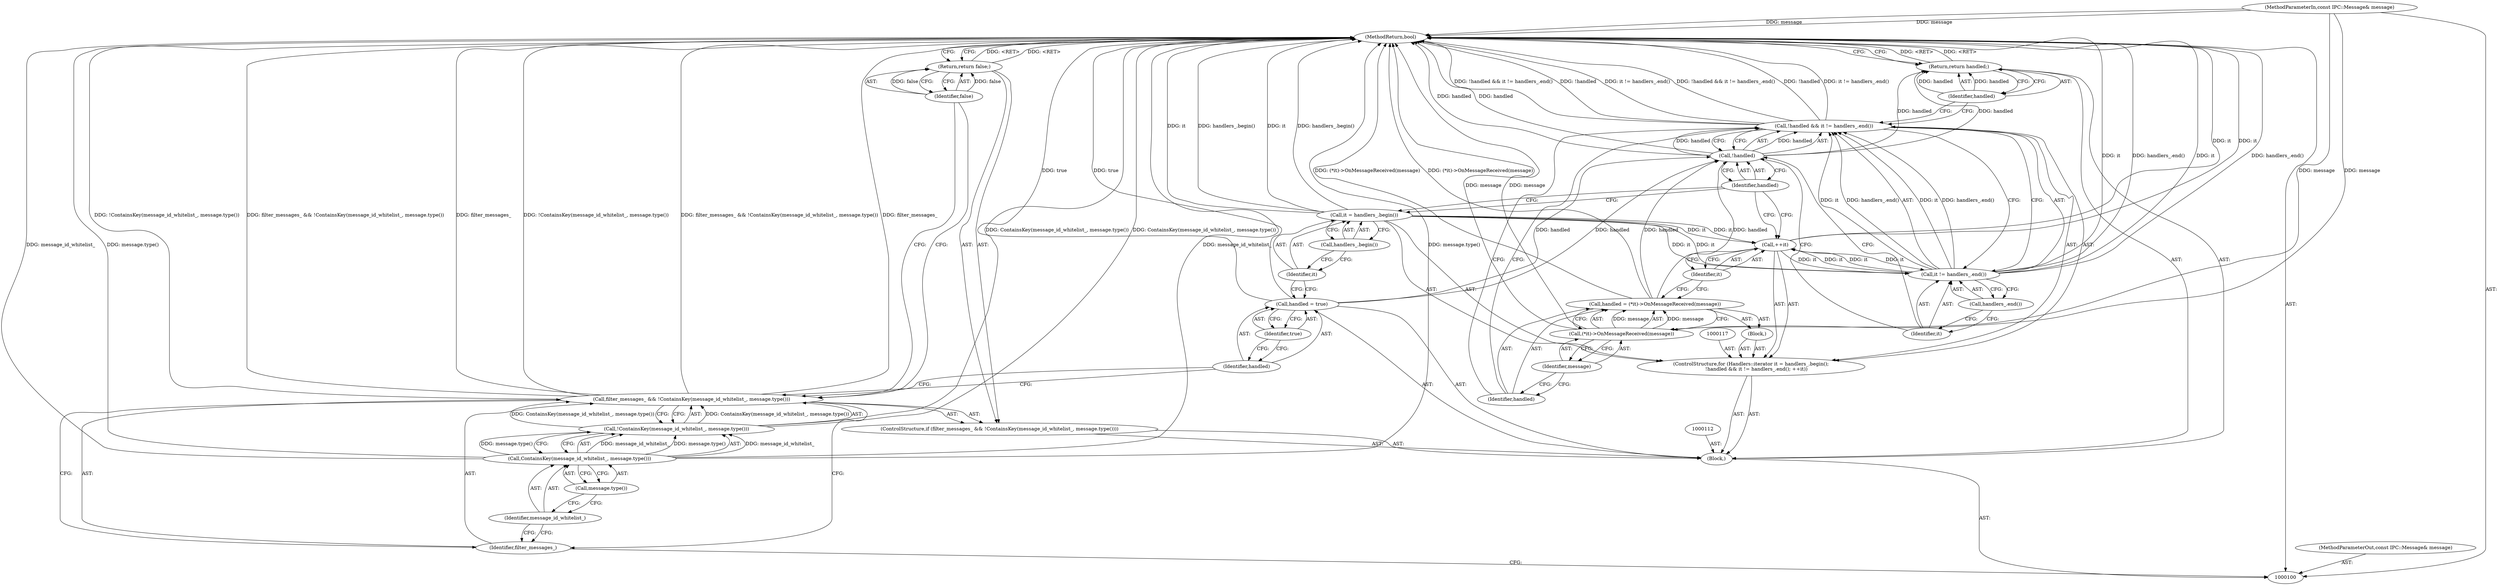 digraph "0_Chrome_23cbfc1d685fa7389e88588584e02786820d4d26_3" {
"1000136" [label="(MethodReturn,bool)"];
"1000102" [label="(Block,)"];
"1000101" [label="(MethodParameterIn,const IPC::Message& message)"];
"1000184" [label="(MethodParameterOut,const IPC::Message& message)"];
"1000103" [label="(ControlStructure,if (filter_messages_ && !ContainsKey(message_id_whitelist_, message.type())))"];
"1000106" [label="(Call,!ContainsKey(message_id_whitelist_, message.type()))"];
"1000107" [label="(Call,ContainsKey(message_id_whitelist_, message.type()))"];
"1000108" [label="(Identifier,message_id_whitelist_)"];
"1000104" [label="(Call,filter_messages_ && !ContainsKey(message_id_whitelist_, message.type()))"];
"1000105" [label="(Identifier,filter_messages_)"];
"1000109" [label="(Call,message.type())"];
"1000116" [label="(ControlStructure,for (Handlers::iterator it = handlers_.begin();\n       !handled && it != handlers_.end(); ++it))"];
"1000118" [label="(Call,it = handlers_.begin())"];
"1000119" [label="(Identifier,it)"];
"1000120" [label="(Call,handlers_.begin())"];
"1000124" [label="(Call,it != handlers_.end())"];
"1000125" [label="(Identifier,it)"];
"1000126" [label="(Call,handlers_.end())"];
"1000127" [label="(Call,++it)"];
"1000128" [label="(Identifier,it)"];
"1000129" [label="(Block,)"];
"1000121" [label="(Call,!handled && it != handlers_.end())"];
"1000122" [label="(Call,!handled)"];
"1000123" [label="(Identifier,handled)"];
"1000132" [label="(Call,(*it)->OnMessageReceived(message))"];
"1000133" [label="(Identifier,message)"];
"1000130" [label="(Call,handled = (*it)->OnMessageReceived(message))"];
"1000131" [label="(Identifier,handled)"];
"1000111" [label="(Identifier,false)"];
"1000110" [label="(Return,return false;)"];
"1000134" [label="(Return,return handled;)"];
"1000135" [label="(Identifier,handled)"];
"1000115" [label="(Identifier,true)"];
"1000113" [label="(Call,handled = true)"];
"1000114" [label="(Identifier,handled)"];
"1000136" -> "1000100"  [label="AST: "];
"1000136" -> "1000110"  [label="CFG: "];
"1000136" -> "1000134"  [label="CFG: "];
"1000124" -> "1000136"  [label="DDG: it"];
"1000124" -> "1000136"  [label="DDG: handlers_.end()"];
"1000107" -> "1000136"  [label="DDG: message_id_whitelist_"];
"1000107" -> "1000136"  [label="DDG: message.type()"];
"1000106" -> "1000136"  [label="DDG: ContainsKey(message_id_whitelist_, message.type())"];
"1000104" -> "1000136"  [label="DDG: filter_messages_ && !ContainsKey(message_id_whitelist_, message.type())"];
"1000104" -> "1000136"  [label="DDG: filter_messages_"];
"1000104" -> "1000136"  [label="DDG: !ContainsKey(message_id_whitelist_, message.type())"];
"1000132" -> "1000136"  [label="DDG: message"];
"1000121" -> "1000136"  [label="DDG: !handled"];
"1000121" -> "1000136"  [label="DDG: it != handlers_.end()"];
"1000121" -> "1000136"  [label="DDG: !handled && it != handlers_.end()"];
"1000127" -> "1000136"  [label="DDG: it"];
"1000118" -> "1000136"  [label="DDG: it"];
"1000118" -> "1000136"  [label="DDG: handlers_.begin()"];
"1000122" -> "1000136"  [label="DDG: handled"];
"1000130" -> "1000136"  [label="DDG: (*it)->OnMessageReceived(message)"];
"1000113" -> "1000136"  [label="DDG: true"];
"1000101" -> "1000136"  [label="DDG: message"];
"1000110" -> "1000136"  [label="DDG: <RET>"];
"1000134" -> "1000136"  [label="DDG: <RET>"];
"1000102" -> "1000100"  [label="AST: "];
"1000103" -> "1000102"  [label="AST: "];
"1000112" -> "1000102"  [label="AST: "];
"1000113" -> "1000102"  [label="AST: "];
"1000116" -> "1000102"  [label="AST: "];
"1000134" -> "1000102"  [label="AST: "];
"1000101" -> "1000100"  [label="AST: "];
"1000101" -> "1000136"  [label="DDG: message"];
"1000101" -> "1000132"  [label="DDG: message"];
"1000184" -> "1000100"  [label="AST: "];
"1000103" -> "1000102"  [label="AST: "];
"1000104" -> "1000103"  [label="AST: "];
"1000110" -> "1000103"  [label="AST: "];
"1000106" -> "1000104"  [label="AST: "];
"1000106" -> "1000107"  [label="CFG: "];
"1000107" -> "1000106"  [label="AST: "];
"1000104" -> "1000106"  [label="CFG: "];
"1000106" -> "1000136"  [label="DDG: ContainsKey(message_id_whitelist_, message.type())"];
"1000106" -> "1000104"  [label="DDG: ContainsKey(message_id_whitelist_, message.type())"];
"1000107" -> "1000106"  [label="DDG: message_id_whitelist_"];
"1000107" -> "1000106"  [label="DDG: message.type()"];
"1000107" -> "1000106"  [label="AST: "];
"1000107" -> "1000109"  [label="CFG: "];
"1000108" -> "1000107"  [label="AST: "];
"1000109" -> "1000107"  [label="AST: "];
"1000106" -> "1000107"  [label="CFG: "];
"1000107" -> "1000136"  [label="DDG: message_id_whitelist_"];
"1000107" -> "1000136"  [label="DDG: message.type()"];
"1000107" -> "1000106"  [label="DDG: message_id_whitelist_"];
"1000107" -> "1000106"  [label="DDG: message.type()"];
"1000108" -> "1000107"  [label="AST: "];
"1000108" -> "1000105"  [label="CFG: "];
"1000109" -> "1000108"  [label="CFG: "];
"1000104" -> "1000103"  [label="AST: "];
"1000104" -> "1000105"  [label="CFG: "];
"1000104" -> "1000106"  [label="CFG: "];
"1000105" -> "1000104"  [label="AST: "];
"1000106" -> "1000104"  [label="AST: "];
"1000111" -> "1000104"  [label="CFG: "];
"1000114" -> "1000104"  [label="CFG: "];
"1000104" -> "1000136"  [label="DDG: filter_messages_ && !ContainsKey(message_id_whitelist_, message.type())"];
"1000104" -> "1000136"  [label="DDG: filter_messages_"];
"1000104" -> "1000136"  [label="DDG: !ContainsKey(message_id_whitelist_, message.type())"];
"1000106" -> "1000104"  [label="DDG: ContainsKey(message_id_whitelist_, message.type())"];
"1000105" -> "1000104"  [label="AST: "];
"1000105" -> "1000100"  [label="CFG: "];
"1000108" -> "1000105"  [label="CFG: "];
"1000104" -> "1000105"  [label="CFG: "];
"1000109" -> "1000107"  [label="AST: "];
"1000109" -> "1000108"  [label="CFG: "];
"1000107" -> "1000109"  [label="CFG: "];
"1000116" -> "1000102"  [label="AST: "];
"1000117" -> "1000116"  [label="AST: "];
"1000118" -> "1000116"  [label="AST: "];
"1000121" -> "1000116"  [label="AST: "];
"1000127" -> "1000116"  [label="AST: "];
"1000129" -> "1000116"  [label="AST: "];
"1000118" -> "1000116"  [label="AST: "];
"1000118" -> "1000120"  [label="CFG: "];
"1000119" -> "1000118"  [label="AST: "];
"1000120" -> "1000118"  [label="AST: "];
"1000123" -> "1000118"  [label="CFG: "];
"1000118" -> "1000136"  [label="DDG: it"];
"1000118" -> "1000136"  [label="DDG: handlers_.begin()"];
"1000118" -> "1000124"  [label="DDG: it"];
"1000118" -> "1000127"  [label="DDG: it"];
"1000119" -> "1000118"  [label="AST: "];
"1000119" -> "1000113"  [label="CFG: "];
"1000120" -> "1000119"  [label="CFG: "];
"1000120" -> "1000118"  [label="AST: "];
"1000120" -> "1000119"  [label="CFG: "];
"1000118" -> "1000120"  [label="CFG: "];
"1000124" -> "1000121"  [label="AST: "];
"1000124" -> "1000126"  [label="CFG: "];
"1000125" -> "1000124"  [label="AST: "];
"1000126" -> "1000124"  [label="AST: "];
"1000121" -> "1000124"  [label="CFG: "];
"1000124" -> "1000136"  [label="DDG: it"];
"1000124" -> "1000136"  [label="DDG: handlers_.end()"];
"1000124" -> "1000121"  [label="DDG: it"];
"1000124" -> "1000121"  [label="DDG: handlers_.end()"];
"1000127" -> "1000124"  [label="DDG: it"];
"1000118" -> "1000124"  [label="DDG: it"];
"1000124" -> "1000127"  [label="DDG: it"];
"1000125" -> "1000124"  [label="AST: "];
"1000125" -> "1000122"  [label="CFG: "];
"1000126" -> "1000125"  [label="CFG: "];
"1000126" -> "1000124"  [label="AST: "];
"1000126" -> "1000125"  [label="CFG: "];
"1000124" -> "1000126"  [label="CFG: "];
"1000127" -> "1000116"  [label="AST: "];
"1000127" -> "1000128"  [label="CFG: "];
"1000128" -> "1000127"  [label="AST: "];
"1000123" -> "1000127"  [label="CFG: "];
"1000127" -> "1000136"  [label="DDG: it"];
"1000127" -> "1000124"  [label="DDG: it"];
"1000124" -> "1000127"  [label="DDG: it"];
"1000118" -> "1000127"  [label="DDG: it"];
"1000128" -> "1000127"  [label="AST: "];
"1000128" -> "1000130"  [label="CFG: "];
"1000127" -> "1000128"  [label="CFG: "];
"1000129" -> "1000116"  [label="AST: "];
"1000130" -> "1000129"  [label="AST: "];
"1000121" -> "1000116"  [label="AST: "];
"1000121" -> "1000122"  [label="CFG: "];
"1000121" -> "1000124"  [label="CFG: "];
"1000122" -> "1000121"  [label="AST: "];
"1000124" -> "1000121"  [label="AST: "];
"1000131" -> "1000121"  [label="CFG: "];
"1000135" -> "1000121"  [label="CFG: "];
"1000121" -> "1000136"  [label="DDG: !handled"];
"1000121" -> "1000136"  [label="DDG: it != handlers_.end()"];
"1000121" -> "1000136"  [label="DDG: !handled && it != handlers_.end()"];
"1000122" -> "1000121"  [label="DDG: handled"];
"1000124" -> "1000121"  [label="DDG: it"];
"1000124" -> "1000121"  [label="DDG: handlers_.end()"];
"1000122" -> "1000121"  [label="AST: "];
"1000122" -> "1000123"  [label="CFG: "];
"1000123" -> "1000122"  [label="AST: "];
"1000125" -> "1000122"  [label="CFG: "];
"1000121" -> "1000122"  [label="CFG: "];
"1000122" -> "1000136"  [label="DDG: handled"];
"1000122" -> "1000121"  [label="DDG: handled"];
"1000113" -> "1000122"  [label="DDG: handled"];
"1000130" -> "1000122"  [label="DDG: handled"];
"1000122" -> "1000134"  [label="DDG: handled"];
"1000123" -> "1000122"  [label="AST: "];
"1000123" -> "1000118"  [label="CFG: "];
"1000123" -> "1000127"  [label="CFG: "];
"1000122" -> "1000123"  [label="CFG: "];
"1000132" -> "1000130"  [label="AST: "];
"1000132" -> "1000133"  [label="CFG: "];
"1000133" -> "1000132"  [label="AST: "];
"1000130" -> "1000132"  [label="CFG: "];
"1000132" -> "1000136"  [label="DDG: message"];
"1000132" -> "1000130"  [label="DDG: message"];
"1000101" -> "1000132"  [label="DDG: message"];
"1000133" -> "1000132"  [label="AST: "];
"1000133" -> "1000131"  [label="CFG: "];
"1000132" -> "1000133"  [label="CFG: "];
"1000130" -> "1000129"  [label="AST: "];
"1000130" -> "1000132"  [label="CFG: "];
"1000131" -> "1000130"  [label="AST: "];
"1000132" -> "1000130"  [label="AST: "];
"1000128" -> "1000130"  [label="CFG: "];
"1000130" -> "1000136"  [label="DDG: (*it)->OnMessageReceived(message)"];
"1000130" -> "1000122"  [label="DDG: handled"];
"1000132" -> "1000130"  [label="DDG: message"];
"1000131" -> "1000130"  [label="AST: "];
"1000131" -> "1000121"  [label="CFG: "];
"1000133" -> "1000131"  [label="CFG: "];
"1000111" -> "1000110"  [label="AST: "];
"1000111" -> "1000104"  [label="CFG: "];
"1000110" -> "1000111"  [label="CFG: "];
"1000111" -> "1000110"  [label="DDG: false"];
"1000110" -> "1000103"  [label="AST: "];
"1000110" -> "1000111"  [label="CFG: "];
"1000111" -> "1000110"  [label="AST: "];
"1000136" -> "1000110"  [label="CFG: "];
"1000110" -> "1000136"  [label="DDG: <RET>"];
"1000111" -> "1000110"  [label="DDG: false"];
"1000134" -> "1000102"  [label="AST: "];
"1000134" -> "1000135"  [label="CFG: "];
"1000135" -> "1000134"  [label="AST: "];
"1000136" -> "1000134"  [label="CFG: "];
"1000134" -> "1000136"  [label="DDG: <RET>"];
"1000135" -> "1000134"  [label="DDG: handled"];
"1000122" -> "1000134"  [label="DDG: handled"];
"1000135" -> "1000134"  [label="AST: "];
"1000135" -> "1000121"  [label="CFG: "];
"1000134" -> "1000135"  [label="CFG: "];
"1000135" -> "1000134"  [label="DDG: handled"];
"1000115" -> "1000113"  [label="AST: "];
"1000115" -> "1000114"  [label="CFG: "];
"1000113" -> "1000115"  [label="CFG: "];
"1000113" -> "1000102"  [label="AST: "];
"1000113" -> "1000115"  [label="CFG: "];
"1000114" -> "1000113"  [label="AST: "];
"1000115" -> "1000113"  [label="AST: "];
"1000119" -> "1000113"  [label="CFG: "];
"1000113" -> "1000136"  [label="DDG: true"];
"1000113" -> "1000122"  [label="DDG: handled"];
"1000114" -> "1000113"  [label="AST: "];
"1000114" -> "1000104"  [label="CFG: "];
"1000115" -> "1000114"  [label="CFG: "];
}
